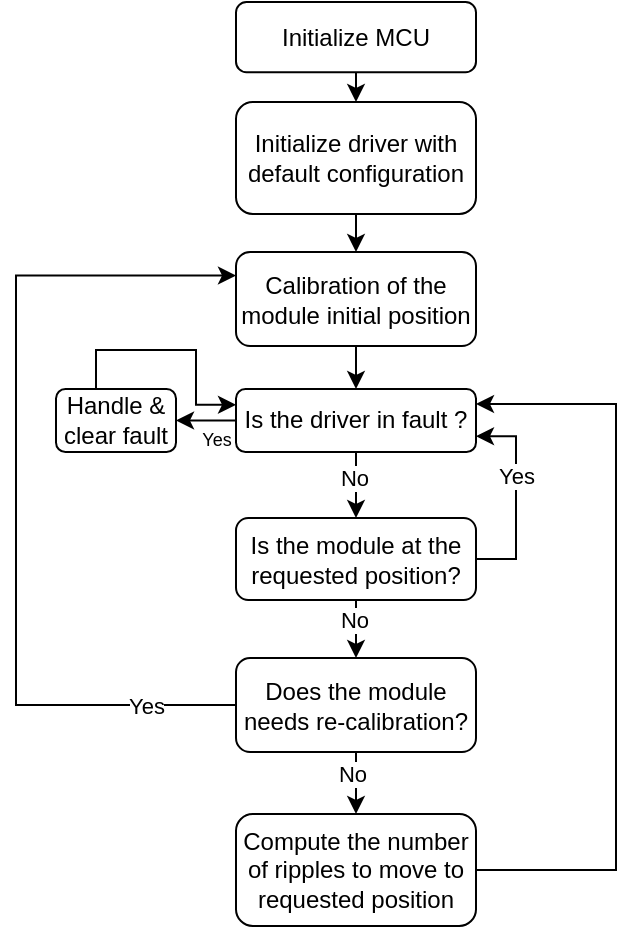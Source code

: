 <mxfile version="26.1.1">
  <diagram name="Page-1" id="GuTjw3bb9bO-8gRsp82z">
    <mxGraphModel dx="-380" dy="-255" grid="1" gridSize="10" guides="1" tooltips="1" connect="1" arrows="1" fold="1" page="1" pageScale="1" pageWidth="1169" pageHeight="827" math="0" shadow="0">
      <root>
        <mxCell id="0" />
        <mxCell id="1" parent="0" />
        <mxCell id="G6SHlTrtI_6M1miqGr9w-4" style="edgeStyle=orthogonalEdgeStyle;rounded=0;orthogonalLoop=1;jettySize=auto;html=1;exitX=0.5;exitY=1;exitDx=0;exitDy=0;entryX=0.5;entryY=0;entryDx=0;entryDy=0;endArrow=none;endFill=0;strokeWidth=2;strokeColor=#FF0000;" parent="1" edge="1">
          <mxGeometry relative="1" as="geometry">
            <mxPoint x="542.5" y="550" as="targetPoint" />
          </mxGeometry>
        </mxCell>
        <mxCell id="G6SHlTrtI_6M1miqGr9w-5" style="edgeStyle=orthogonalEdgeStyle;rounded=0;orthogonalLoop=1;jettySize=auto;html=1;exitX=0.5;exitY=0;exitDx=0;exitDy=0;entryX=0.5;entryY=1;entryDx=0;entryDy=0;strokeColor=#FF0000;strokeWidth=2;align=center;verticalAlign=middle;fontFamily=Helvetica;fontSize=11;fontColor=default;labelBackgroundColor=default;endArrow=none;endFill=0;" parent="1" edge="1">
          <mxGeometry relative="1" as="geometry">
            <mxPoint x="542.5" y="516" as="sourcePoint" />
          </mxGeometry>
        </mxCell>
        <mxCell id="ms-BMLNfzWapcc8m1gHU-83" style="edgeStyle=orthogonalEdgeStyle;rounded=0;orthogonalLoop=1;jettySize=auto;html=1;exitX=0.5;exitY=1;exitDx=0;exitDy=0;entryX=0.5;entryY=0;entryDx=0;entryDy=0;" parent="1" source="ms-BMLNfzWapcc8m1gHU-80" target="ms-BMLNfzWapcc8m1gHU-82" edge="1">
          <mxGeometry relative="1" as="geometry" />
        </mxCell>
        <mxCell id="ms-BMLNfzWapcc8m1gHU-80" value="Initialize MCU" style="rounded=1;whiteSpace=wrap;html=1;" parent="1" vertex="1">
          <mxGeometry x="1740" y="1010" width="120" height="35.11" as="geometry" />
        </mxCell>
        <mxCell id="ms-BMLNfzWapcc8m1gHU-97" style="edgeStyle=orthogonalEdgeStyle;rounded=0;orthogonalLoop=1;jettySize=auto;html=1;exitX=0.5;exitY=1;exitDx=0;exitDy=0;entryX=0.5;entryY=0;entryDx=0;entryDy=0;" parent="1" source="ms-BMLNfzWapcc8m1gHU-82" target="ms-BMLNfzWapcc8m1gHU-96" edge="1">
          <mxGeometry relative="1" as="geometry" />
        </mxCell>
        <mxCell id="ms-BMLNfzWapcc8m1gHU-82" value="Initialize driver with default configuration" style="rounded=1;whiteSpace=wrap;html=1;" parent="1" vertex="1">
          <mxGeometry x="1740" y="1060" width="120" height="56" as="geometry" />
        </mxCell>
        <mxCell id="ms-BMLNfzWapcc8m1gHU-88" style="edgeStyle=orthogonalEdgeStyle;rounded=0;orthogonalLoop=1;jettySize=auto;html=1;exitX=0.5;exitY=1;exitDx=0;exitDy=0;" parent="1" source="ms-BMLNfzWapcc8m1gHU-84" target="ms-BMLNfzWapcc8m1gHU-87" edge="1">
          <mxGeometry relative="1" as="geometry" />
        </mxCell>
        <mxCell id="ms-BMLNfzWapcc8m1gHU-89" value="No" style="edgeLabel;html=1;align=center;verticalAlign=middle;resizable=0;points=[];" parent="ms-BMLNfzWapcc8m1gHU-88" vertex="1" connectable="0">
          <mxGeometry x="-0.454" y="-1" relative="1" as="geometry">
            <mxPoint as="offset" />
          </mxGeometry>
        </mxCell>
        <mxCell id="ms-BMLNfzWapcc8m1gHU-105" style="edgeStyle=orthogonalEdgeStyle;rounded=0;orthogonalLoop=1;jettySize=auto;html=1;exitX=0;exitY=0.5;exitDx=0;exitDy=0;entryX=1;entryY=0.5;entryDx=0;entryDy=0;" parent="1" source="ms-BMLNfzWapcc8m1gHU-84" target="ms-BMLNfzWapcc8m1gHU-104" edge="1">
          <mxGeometry relative="1" as="geometry" />
        </mxCell>
        <mxCell id="ms-BMLNfzWapcc8m1gHU-107" value="&lt;font style=&quot;font-size: 9px;&quot;&gt;Yes&lt;/font&gt;" style="edgeLabel;html=1;align=center;verticalAlign=middle;resizable=0;points=[];" parent="ms-BMLNfzWapcc8m1gHU-105" vertex="1" connectable="0">
          <mxGeometry x="-0.072" y="2" relative="1" as="geometry">
            <mxPoint x="4" y="6" as="offset" />
          </mxGeometry>
        </mxCell>
        <mxCell id="ms-BMLNfzWapcc8m1gHU-84" value="Is the driver in fault ?" style="rounded=1;whiteSpace=wrap;html=1;" parent="1" vertex="1">
          <mxGeometry x="1740" y="1203.5" width="120" height="31.5" as="geometry" />
        </mxCell>
        <mxCell id="ms-BMLNfzWapcc8m1gHU-93" style="edgeStyle=orthogonalEdgeStyle;rounded=0;orthogonalLoop=1;jettySize=auto;html=1;exitX=0.5;exitY=1;exitDx=0;exitDy=0;entryX=0.5;entryY=0;entryDx=0;entryDy=0;" parent="1" source="ms-BMLNfzWapcc8m1gHU-87" target="ms-BMLNfzWapcc8m1gHU-91" edge="1">
          <mxGeometry relative="1" as="geometry" />
        </mxCell>
        <mxCell id="ms-BMLNfzWapcc8m1gHU-100" value="No" style="edgeLabel;html=1;align=center;verticalAlign=middle;resizable=0;points=[];" parent="ms-BMLNfzWapcc8m1gHU-93" vertex="1" connectable="0">
          <mxGeometry x="-0.362" y="-1" relative="1" as="geometry">
            <mxPoint as="offset" />
          </mxGeometry>
        </mxCell>
        <mxCell id="ms-BMLNfzWapcc8m1gHU-108" style="edgeStyle=orthogonalEdgeStyle;rounded=0;orthogonalLoop=1;jettySize=auto;html=1;exitX=1;exitY=0.5;exitDx=0;exitDy=0;entryX=1;entryY=0.75;entryDx=0;entryDy=0;" parent="1" source="ms-BMLNfzWapcc8m1gHU-87" target="ms-BMLNfzWapcc8m1gHU-84" edge="1">
          <mxGeometry relative="1" as="geometry" />
        </mxCell>
        <mxCell id="ms-BMLNfzWapcc8m1gHU-109" value="Yes" style="edgeLabel;html=1;align=center;verticalAlign=middle;resizable=0;points=[];" parent="ms-BMLNfzWapcc8m1gHU-108" vertex="1" connectable="0">
          <mxGeometry x="0.218" relative="1" as="geometry">
            <mxPoint as="offset" />
          </mxGeometry>
        </mxCell>
        <mxCell id="ms-BMLNfzWapcc8m1gHU-87" value="Is the module at the requested position?" style="rounded=1;whiteSpace=wrap;html=1;" parent="1" vertex="1">
          <mxGeometry x="1740" y="1268" width="120" height="41" as="geometry" />
        </mxCell>
        <mxCell id="ms-BMLNfzWapcc8m1gHU-110" style="edgeStyle=orthogonalEdgeStyle;rounded=0;orthogonalLoop=1;jettySize=auto;html=1;exitX=0.5;exitY=1;exitDx=0;exitDy=0;entryX=0.5;entryY=0;entryDx=0;entryDy=0;" parent="1" source="ms-BMLNfzWapcc8m1gHU-91" target="ms-BMLNfzWapcc8m1gHU-102" edge="1">
          <mxGeometry relative="1" as="geometry" />
        </mxCell>
        <mxCell id="ms-BMLNfzWapcc8m1gHU-111" value="No" style="edgeLabel;html=1;align=center;verticalAlign=middle;resizable=0;points=[];" parent="ms-BMLNfzWapcc8m1gHU-110" vertex="1" connectable="0">
          <mxGeometry x="-0.29" y="-2" relative="1" as="geometry">
            <mxPoint as="offset" />
          </mxGeometry>
        </mxCell>
        <mxCell id="ms-BMLNfzWapcc8m1gHU-115" style="edgeStyle=orthogonalEdgeStyle;rounded=0;orthogonalLoop=1;jettySize=auto;html=1;exitX=0;exitY=0.5;exitDx=0;exitDy=0;entryX=0;entryY=0.25;entryDx=0;entryDy=0;" parent="1" source="ms-BMLNfzWapcc8m1gHU-91" target="ms-BMLNfzWapcc8m1gHU-96" edge="1">
          <mxGeometry relative="1" as="geometry">
            <Array as="points">
              <mxPoint x="1630" y="1361" />
              <mxPoint x="1630" y="1147" />
            </Array>
          </mxGeometry>
        </mxCell>
        <mxCell id="ms-BMLNfzWapcc8m1gHU-116" value="Yes" style="edgeLabel;html=1;align=center;verticalAlign=middle;resizable=0;points=[];" parent="ms-BMLNfzWapcc8m1gHU-115" vertex="1" connectable="0">
          <mxGeometry x="-0.791" relative="1" as="geometry">
            <mxPoint as="offset" />
          </mxGeometry>
        </mxCell>
        <mxCell id="ms-BMLNfzWapcc8m1gHU-91" value="Does the module needs re-calibration?" style="rounded=1;whiteSpace=wrap;html=1;" parent="1" vertex="1">
          <mxGeometry x="1740" y="1338" width="120" height="47" as="geometry" />
        </mxCell>
        <mxCell id="ms-BMLNfzWapcc8m1gHU-99" style="edgeStyle=orthogonalEdgeStyle;rounded=0;orthogonalLoop=1;jettySize=auto;html=1;exitX=0.5;exitY=1;exitDx=0;exitDy=0;entryX=0.5;entryY=0;entryDx=0;entryDy=0;" parent="1" source="ms-BMLNfzWapcc8m1gHU-96" target="ms-BMLNfzWapcc8m1gHU-84" edge="1">
          <mxGeometry relative="1" as="geometry" />
        </mxCell>
        <mxCell id="ms-BMLNfzWapcc8m1gHU-96" value="Calibration of the module initial position" style="rounded=1;whiteSpace=wrap;html=1;" parent="1" vertex="1">
          <mxGeometry x="1740" y="1135" width="120" height="47" as="geometry" />
        </mxCell>
        <mxCell id="ms-BMLNfzWapcc8m1gHU-102" value="Compute the number of ripples to move to requested position" style="rounded=1;whiteSpace=wrap;html=1;" parent="1" vertex="1">
          <mxGeometry x="1740" y="1416" width="120" height="56" as="geometry" />
        </mxCell>
        <mxCell id="ms-BMLNfzWapcc8m1gHU-106" style="edgeStyle=orthogonalEdgeStyle;rounded=0;orthogonalLoop=1;jettySize=auto;html=1;exitX=0.5;exitY=0;exitDx=0;exitDy=0;entryX=0;entryY=0.25;entryDx=0;entryDy=0;" parent="1" source="ms-BMLNfzWapcc8m1gHU-104" target="ms-BMLNfzWapcc8m1gHU-84" edge="1">
          <mxGeometry relative="1" as="geometry">
            <Array as="points">
              <mxPoint x="1670" y="1184" />
              <mxPoint x="1720" y="1184" />
              <mxPoint x="1720" y="1211" />
            </Array>
          </mxGeometry>
        </mxCell>
        <mxCell id="ms-BMLNfzWapcc8m1gHU-104" value="Handle &amp;amp; clear fault" style="rounded=1;whiteSpace=wrap;html=1;" parent="1" vertex="1">
          <mxGeometry x="1650" y="1203.5" width="60" height="31.5" as="geometry" />
        </mxCell>
        <mxCell id="ms-BMLNfzWapcc8m1gHU-113" style="edgeStyle=orthogonalEdgeStyle;rounded=0;orthogonalLoop=1;jettySize=auto;html=1;exitX=1;exitY=0.5;exitDx=0;exitDy=0;entryX=1;entryY=0.25;entryDx=0;entryDy=0;" parent="1" source="ms-BMLNfzWapcc8m1gHU-102" target="ms-BMLNfzWapcc8m1gHU-84" edge="1">
          <mxGeometry relative="1" as="geometry">
            <mxPoint x="1860" y="1459" as="sourcePoint" />
            <mxPoint x="1860" y="1204" as="targetPoint" />
            <Array as="points">
              <mxPoint x="1930" y="1444" />
              <mxPoint x="1930" y="1211" />
              <mxPoint x="1860" y="1211" />
            </Array>
          </mxGeometry>
        </mxCell>
      </root>
    </mxGraphModel>
  </diagram>
</mxfile>
